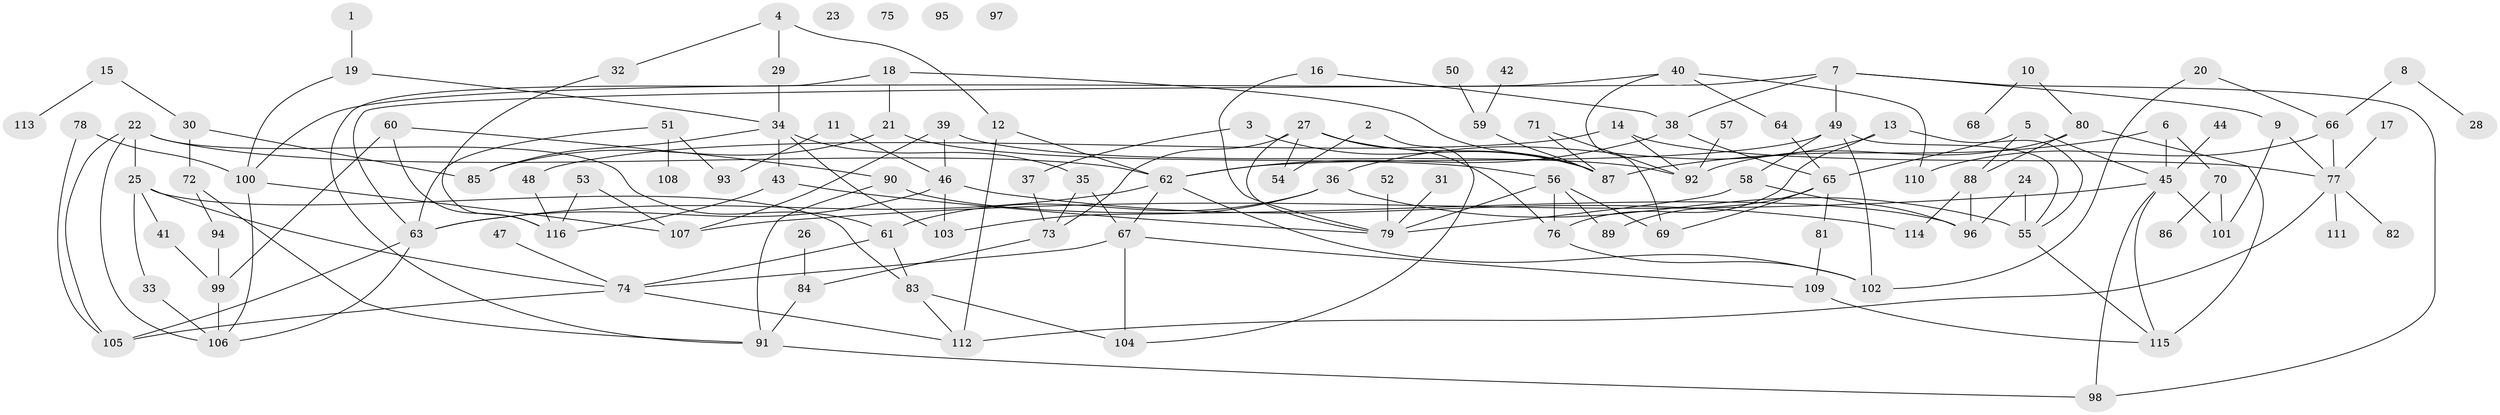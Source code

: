 // coarse degree distribution, {2: 0.17333333333333334, 3: 0.14666666666666667, 7: 0.06666666666666667, 5: 0.12, 4: 0.14666666666666667, 1: 0.16, 6: 0.08, 0: 0.05333333333333334, 8: 0.04, 9: 0.013333333333333334}
// Generated by graph-tools (version 1.1) at 2025/23/03/03/25 07:23:27]
// undirected, 116 vertices, 176 edges
graph export_dot {
graph [start="1"]
  node [color=gray90,style=filled];
  1;
  2;
  3;
  4;
  5;
  6;
  7;
  8;
  9;
  10;
  11;
  12;
  13;
  14;
  15;
  16;
  17;
  18;
  19;
  20;
  21;
  22;
  23;
  24;
  25;
  26;
  27;
  28;
  29;
  30;
  31;
  32;
  33;
  34;
  35;
  36;
  37;
  38;
  39;
  40;
  41;
  42;
  43;
  44;
  45;
  46;
  47;
  48;
  49;
  50;
  51;
  52;
  53;
  54;
  55;
  56;
  57;
  58;
  59;
  60;
  61;
  62;
  63;
  64;
  65;
  66;
  67;
  68;
  69;
  70;
  71;
  72;
  73;
  74;
  75;
  76;
  77;
  78;
  79;
  80;
  81;
  82;
  83;
  84;
  85;
  86;
  87;
  88;
  89;
  90;
  91;
  92;
  93;
  94;
  95;
  96;
  97;
  98;
  99;
  100;
  101;
  102;
  103;
  104;
  105;
  106;
  107;
  108;
  109;
  110;
  111;
  112;
  113;
  114;
  115;
  116;
  1 -- 19;
  2 -- 54;
  2 -- 104;
  3 -- 37;
  3 -- 87;
  4 -- 12;
  4 -- 29;
  4 -- 32;
  5 -- 45;
  5 -- 65;
  5 -- 88;
  6 -- 45;
  6 -- 70;
  6 -- 87;
  7 -- 9;
  7 -- 38;
  7 -- 49;
  7 -- 63;
  7 -- 98;
  8 -- 28;
  8 -- 66;
  9 -- 77;
  9 -- 101;
  10 -- 68;
  10 -- 80;
  11 -- 46;
  11 -- 93;
  12 -- 62;
  12 -- 112;
  13 -- 36;
  13 -- 55;
  13 -- 76;
  14 -- 48;
  14 -- 77;
  14 -- 92;
  15 -- 30;
  15 -- 113;
  16 -- 38;
  16 -- 79;
  17 -- 77;
  18 -- 21;
  18 -- 87;
  18 -- 91;
  19 -- 34;
  19 -- 100;
  20 -- 66;
  20 -- 102;
  21 -- 56;
  21 -- 85;
  22 -- 25;
  22 -- 61;
  22 -- 62;
  22 -- 105;
  22 -- 106;
  24 -- 55;
  24 -- 96;
  25 -- 33;
  25 -- 41;
  25 -- 74;
  25 -- 83;
  26 -- 84;
  27 -- 54;
  27 -- 73;
  27 -- 76;
  27 -- 79;
  27 -- 87;
  29 -- 34;
  30 -- 72;
  30 -- 85;
  31 -- 79;
  32 -- 116;
  33 -- 106;
  34 -- 35;
  34 -- 43;
  34 -- 85;
  34 -- 103;
  35 -- 67;
  35 -- 73;
  36 -- 55;
  36 -- 61;
  36 -- 103;
  37 -- 73;
  38 -- 62;
  38 -- 65;
  39 -- 46;
  39 -- 92;
  39 -- 107;
  40 -- 64;
  40 -- 69;
  40 -- 100;
  40 -- 110;
  41 -- 99;
  42 -- 59;
  43 -- 79;
  43 -- 116;
  44 -- 45;
  45 -- 98;
  45 -- 101;
  45 -- 107;
  45 -- 115;
  46 -- 63;
  46 -- 103;
  46 -- 114;
  47 -- 74;
  48 -- 116;
  49 -- 55;
  49 -- 58;
  49 -- 62;
  49 -- 102;
  50 -- 59;
  51 -- 63;
  51 -- 93;
  51 -- 108;
  52 -- 79;
  53 -- 107;
  53 -- 116;
  55 -- 115;
  56 -- 69;
  56 -- 76;
  56 -- 79;
  56 -- 89;
  57 -- 92;
  58 -- 79;
  58 -- 96;
  59 -- 87;
  60 -- 90;
  60 -- 99;
  60 -- 116;
  61 -- 74;
  61 -- 83;
  62 -- 63;
  62 -- 67;
  62 -- 102;
  63 -- 105;
  63 -- 106;
  64 -- 65;
  65 -- 69;
  65 -- 81;
  65 -- 89;
  66 -- 77;
  66 -- 110;
  67 -- 74;
  67 -- 104;
  67 -- 109;
  70 -- 86;
  70 -- 101;
  71 -- 87;
  71 -- 92;
  72 -- 91;
  72 -- 94;
  73 -- 84;
  74 -- 105;
  74 -- 112;
  76 -- 102;
  77 -- 82;
  77 -- 111;
  77 -- 112;
  78 -- 100;
  78 -- 105;
  80 -- 88;
  80 -- 92;
  80 -- 115;
  81 -- 109;
  83 -- 104;
  83 -- 112;
  84 -- 91;
  88 -- 96;
  88 -- 114;
  90 -- 91;
  90 -- 96;
  91 -- 98;
  94 -- 99;
  99 -- 106;
  100 -- 106;
  100 -- 107;
  109 -- 115;
}

